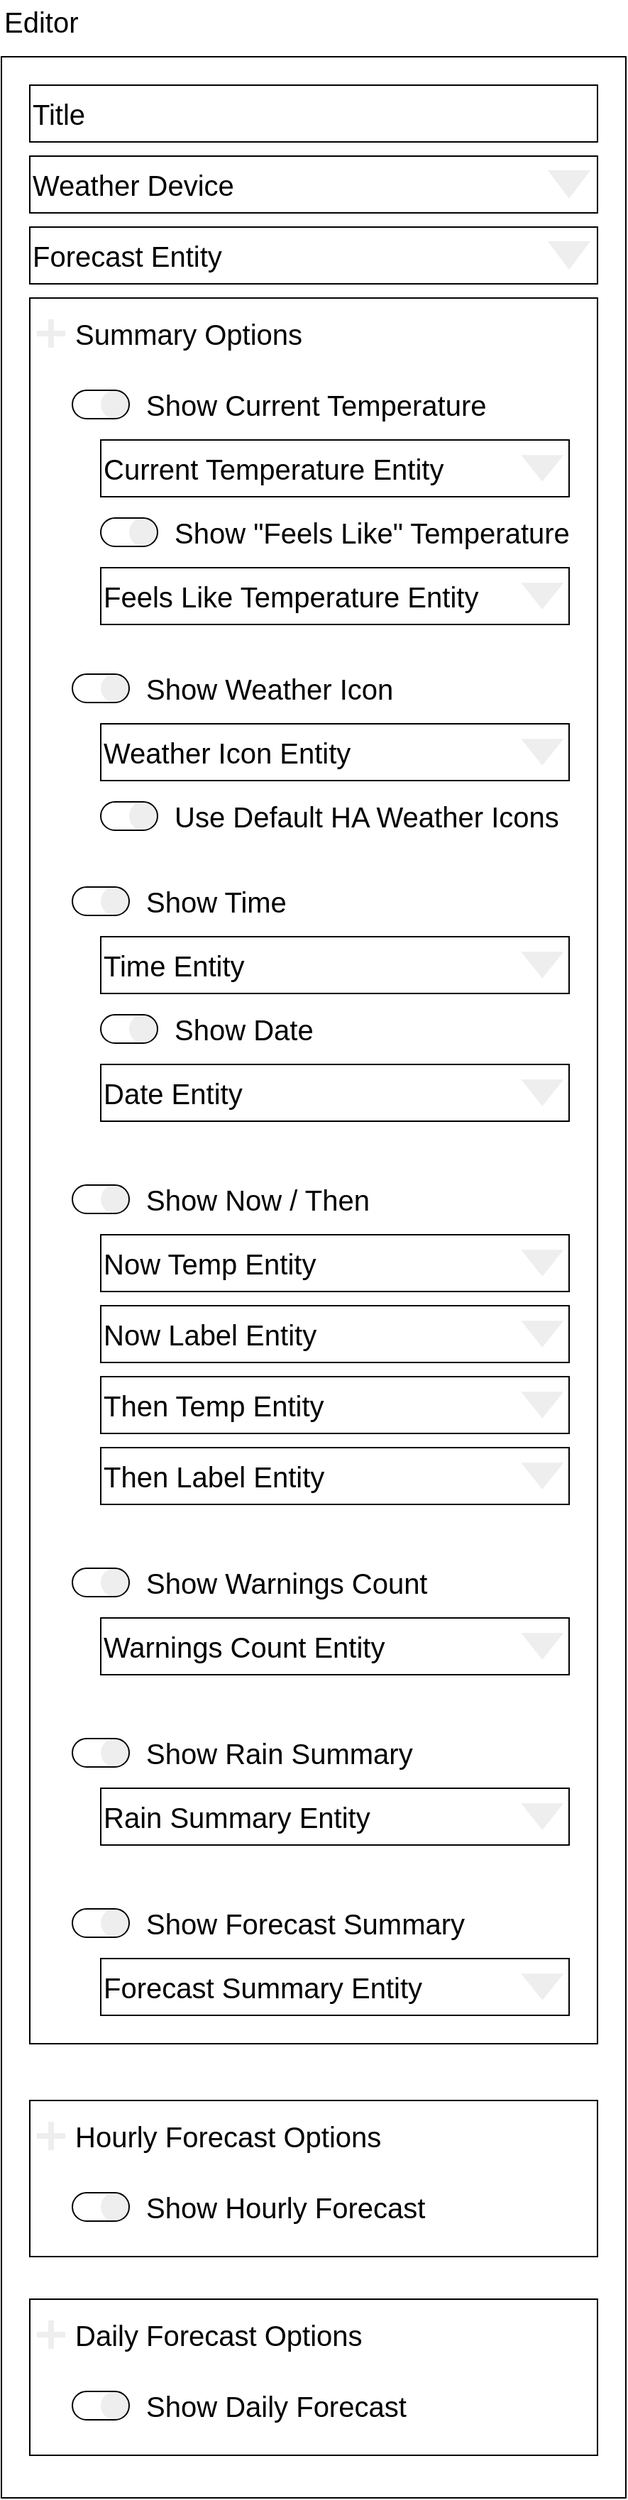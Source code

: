 <mxfile>
    <diagram id="gFYBQ6wYkl4yEIxqqVA3" name="Page-1">
        <mxGraphModel dx="724" dy="563" grid="1" gridSize="10" guides="1" tooltips="1" connect="1" arrows="1" fold="1" page="1" pageScale="1" pageWidth="827" pageHeight="1169" math="0" shadow="0">
            <root>
                <mxCell id="0"/>
                <mxCell id="1" parent="0"/>
                <mxCell id="2" value="" style="rounded=0;whiteSpace=wrap;html=1;" parent="1" vertex="1">
                    <mxGeometry x="40" y="70" width="440" height="1720" as="geometry"/>
                </mxCell>
                <mxCell id="12" value="" style="rounded=0;whiteSpace=wrap;html=1;fontSize=20;align=left;" parent="1" vertex="1">
                    <mxGeometry x="60" y="240" width="400" height="1230" as="geometry"/>
                </mxCell>
                <mxCell id="3" value="Editor" style="text;html=1;strokeColor=none;fillColor=none;align=left;verticalAlign=middle;whiteSpace=wrap;rounded=0;fontSize=20;" parent="1" vertex="1">
                    <mxGeometry x="40" y="30" width="80" height="30" as="geometry"/>
                </mxCell>
                <mxCell id="7" value="" style="group;fillColor=#eeeeee;strokeColor=#36393d;" parent="1" vertex="1" connectable="0">
                    <mxGeometry x="60" y="140" width="400" height="40" as="geometry"/>
                </mxCell>
                <mxCell id="5" value="Weather Device" style="rounded=0;whiteSpace=wrap;html=1;fontSize=20;align=left;" parent="7" vertex="1">
                    <mxGeometry width="400" height="40" as="geometry"/>
                </mxCell>
                <mxCell id="6" value="" style="triangle;whiteSpace=wrap;html=1;rotation=90;fillColor=#eeeeee;strokeColor=none;" parent="7" vertex="1">
                    <mxGeometry x="370" y="5" width="20" height="30" as="geometry"/>
                </mxCell>
                <mxCell id="8" value="" style="group" parent="1" vertex="1" connectable="0">
                    <mxGeometry x="60" y="190" width="400" height="40" as="geometry"/>
                </mxCell>
                <mxCell id="9" value="Forecast Entity" style="rounded=0;whiteSpace=wrap;html=1;fontSize=20;align=left;" parent="8" vertex="1">
                    <mxGeometry width="400" height="40" as="geometry"/>
                </mxCell>
                <mxCell id="10" value="" style="triangle;whiteSpace=wrap;html=1;rotation=90;fillColor=#eeeeee;strokeColor=none;" parent="8" vertex="1">
                    <mxGeometry x="370" y="5" width="20" height="30" as="geometry"/>
                </mxCell>
                <mxCell id="78" value="" style="group" parent="1" vertex="1" connectable="0">
                    <mxGeometry x="110" y="390" width="340" height="30" as="geometry"/>
                </mxCell>
                <mxCell id="79" value="Show &quot;Feels Like&quot; Temperature" style="rounded=0;whiteSpace=wrap;html=1;fontSize=20;align=left;strokeColor=none;fillColor=none;" parent="78" vertex="1">
                    <mxGeometry x="50" width="290" height="30" as="geometry"/>
                </mxCell>
                <mxCell id="80" value="" style="group" parent="78" vertex="1" connectable="0">
                    <mxGeometry y="5" width="40" height="20" as="geometry"/>
                </mxCell>
                <mxCell id="81" value="" style="ellipse;whiteSpace=wrap;html=1;aspect=fixed;fillColor=#eeeeee;strokeColor=none;" parent="80" vertex="1">
                    <mxGeometry x="20" width="20" height="20" as="geometry"/>
                </mxCell>
                <mxCell id="82" value="" style="rounded=1;whiteSpace=wrap;html=1;fillColor=none;arcSize=50;" parent="80" vertex="1">
                    <mxGeometry width="40" height="20" as="geometry"/>
                </mxCell>
                <mxCell id="83" value="" style="group" parent="1" vertex="1" connectable="0">
                    <mxGeometry x="90" y="860" width="220" height="30" as="geometry"/>
                </mxCell>
                <mxCell id="84" value="Show Now / Then" style="rounded=0;whiteSpace=wrap;html=1;fontSize=20;align=left;strokeColor=none;fillColor=none;" parent="83" vertex="1">
                    <mxGeometry x="50" width="170" height="30" as="geometry"/>
                </mxCell>
                <mxCell id="85" value="" style="group" parent="83" vertex="1" connectable="0">
                    <mxGeometry y="5" width="40" height="20" as="geometry"/>
                </mxCell>
                <mxCell id="86" value="" style="ellipse;whiteSpace=wrap;html=1;aspect=fixed;fillColor=#eeeeee;strokeColor=none;" parent="85" vertex="1">
                    <mxGeometry x="20" width="20" height="20" as="geometry"/>
                </mxCell>
                <mxCell id="87" value="" style="rounded=1;whiteSpace=wrap;html=1;fillColor=none;arcSize=50;" parent="85" vertex="1">
                    <mxGeometry width="40" height="20" as="geometry"/>
                </mxCell>
                <mxCell id="144" value="" style="group" parent="1" vertex="1" connectable="0">
                    <mxGeometry x="90" y="1370" width="290" height="30" as="geometry"/>
                </mxCell>
                <mxCell id="145" value="Show Forecast Summary" style="rounded=0;whiteSpace=wrap;html=1;fontSize=20;align=left;strokeColor=none;fillColor=none;" parent="144" vertex="1">
                    <mxGeometry x="50" width="240" height="30" as="geometry"/>
                </mxCell>
                <mxCell id="146" value="" style="group" parent="144" vertex="1" connectable="0">
                    <mxGeometry y="5" width="40" height="20" as="geometry"/>
                </mxCell>
                <mxCell id="147" value="" style="ellipse;whiteSpace=wrap;html=1;aspect=fixed;fillColor=#eeeeee;strokeColor=none;" parent="146" vertex="1">
                    <mxGeometry x="20" width="20" height="20" as="geometry"/>
                </mxCell>
                <mxCell id="148" value="" style="rounded=1;whiteSpace=wrap;html=1;fillColor=none;arcSize=50;" parent="146" vertex="1">
                    <mxGeometry width="40" height="20" as="geometry"/>
                </mxCell>
                <mxCell id="149" value="" style="group" parent="1" vertex="1" connectable="0">
                    <mxGeometry x="110" y="1410" width="330" height="40" as="geometry"/>
                </mxCell>
                <mxCell id="150" value="Forecast Summary Entity" style="rounded=0;whiteSpace=wrap;html=1;fontSize=20;align=left;" parent="149" vertex="1">
                    <mxGeometry width="330" height="40" as="geometry"/>
                </mxCell>
                <mxCell id="151" value="" style="triangle;whiteSpace=wrap;html=1;rotation=90;fillColor=#eeeeee;strokeColor=none;" parent="149" vertex="1">
                    <mxGeometry x="301.714" y="5" width="18.857" height="30" as="geometry"/>
                </mxCell>
                <mxCell id="34" value="" style="group" parent="1" vertex="1" connectable="0">
                    <mxGeometry x="110" y="690" width="330" height="40" as="geometry"/>
                </mxCell>
                <mxCell id="32" value="Time Entity" style="rounded=0;whiteSpace=wrap;html=1;fontSize=20;align=left;" parent="34" vertex="1">
                    <mxGeometry width="330" height="40" as="geometry"/>
                </mxCell>
                <mxCell id="33" value="" style="triangle;whiteSpace=wrap;html=1;rotation=90;fillColor=#eeeeee;strokeColor=none;" parent="34" vertex="1">
                    <mxGeometry x="301.714" y="5" width="18.857" height="30" as="geometry"/>
                </mxCell>
                <mxCell id="35" value="" style="group" parent="1" vertex="1" connectable="0">
                    <mxGeometry x="65" y="250" width="235" height="30" as="geometry"/>
                </mxCell>
                <mxCell id="14" value="" style="shape=cross;whiteSpace=wrap;html=1;fillColor=#eeeeee;strokeColor=none;" parent="35" vertex="1">
                    <mxGeometry y="5" width="20" height="20" as="geometry"/>
                </mxCell>
                <mxCell id="17" value="Summary Options" style="rounded=0;whiteSpace=wrap;html=1;fontSize=20;align=left;strokeColor=none;fillColor=none;" parent="35" vertex="1">
                    <mxGeometry x="25" width="210" height="30" as="geometry"/>
                </mxCell>
                <mxCell id="36" value="" style="group" parent="1" vertex="1" connectable="0">
                    <mxGeometry x="90" y="650" width="160" height="30" as="geometry"/>
                </mxCell>
                <mxCell id="20" value="Show Time" style="rounded=0;whiteSpace=wrap;html=1;fontSize=20;align=left;strokeColor=none;fillColor=none;" parent="36" vertex="1">
                    <mxGeometry x="50" width="110" height="30" as="geometry"/>
                </mxCell>
                <mxCell id="24" value="" style="group" parent="36" vertex="1" connectable="0">
                    <mxGeometry y="5" width="40" height="20" as="geometry"/>
                </mxCell>
                <mxCell id="19" value="" style="ellipse;whiteSpace=wrap;html=1;aspect=fixed;fillColor=#eeeeee;strokeColor=none;" parent="24" vertex="1">
                    <mxGeometry x="20" width="20" height="20" as="geometry"/>
                </mxCell>
                <mxCell id="18" value="" style="rounded=1;whiteSpace=wrap;html=1;fillColor=none;arcSize=50;" parent="24" vertex="1">
                    <mxGeometry width="40" height="20" as="geometry"/>
                </mxCell>
                <mxCell id="37" value="" style="group" parent="1" vertex="1" connectable="0">
                    <mxGeometry x="110" y="740" width="160" height="30" as="geometry"/>
                </mxCell>
                <mxCell id="25" value="Show Date" style="rounded=0;whiteSpace=wrap;html=1;fontSize=20;align=left;strokeColor=none;fillColor=none;" parent="37" vertex="1">
                    <mxGeometry x="50" width="110" height="30" as="geometry"/>
                </mxCell>
                <mxCell id="26" value="" style="group" parent="37" vertex="1" connectable="0">
                    <mxGeometry y="5" width="40" height="20" as="geometry"/>
                </mxCell>
                <mxCell id="27" value="" style="ellipse;whiteSpace=wrap;html=1;aspect=fixed;fillColor=#eeeeee;strokeColor=none;" parent="26" vertex="1">
                    <mxGeometry x="20" width="20" height="20" as="geometry"/>
                </mxCell>
                <mxCell id="28" value="" style="rounded=1;whiteSpace=wrap;html=1;fillColor=none;arcSize=50;" parent="26" vertex="1">
                    <mxGeometry width="40" height="20" as="geometry"/>
                </mxCell>
                <mxCell id="39" value="" style="group" parent="1" vertex="1" connectable="0">
                    <mxGeometry x="110" y="780" width="330" height="40" as="geometry"/>
                </mxCell>
                <mxCell id="40" value="Date Entity" style="rounded=0;whiteSpace=wrap;html=1;fontSize=20;align=left;" parent="39" vertex="1">
                    <mxGeometry width="330" height="40" as="geometry"/>
                </mxCell>
                <mxCell id="41" value="" style="triangle;whiteSpace=wrap;html=1;rotation=90;fillColor=#eeeeee;strokeColor=none;" parent="39" vertex="1">
                    <mxGeometry x="301.714" y="5" width="18.857" height="30" as="geometry"/>
                </mxCell>
                <mxCell id="42" value="" style="group" parent="1" vertex="1" connectable="0">
                    <mxGeometry x="110" y="590" width="340" height="30" as="geometry"/>
                </mxCell>
                <mxCell id="43" value="Use Default HA Weather Icons" style="rounded=0;whiteSpace=wrap;html=1;fontSize=20;align=left;strokeColor=none;fillColor=none;" parent="42" vertex="1">
                    <mxGeometry x="50" width="290" height="30" as="geometry"/>
                </mxCell>
                <mxCell id="44" value="" style="group" parent="42" vertex="1" connectable="0">
                    <mxGeometry y="5" width="40" height="20" as="geometry"/>
                </mxCell>
                <mxCell id="45" value="" style="ellipse;whiteSpace=wrap;html=1;aspect=fixed;fillColor=#eeeeee;strokeColor=none;" parent="44" vertex="1">
                    <mxGeometry x="20" width="20" height="20" as="geometry"/>
                </mxCell>
                <mxCell id="46" value="" style="rounded=1;whiteSpace=wrap;html=1;fillColor=none;arcSize=50;" parent="44" vertex="1">
                    <mxGeometry width="40" height="20" as="geometry"/>
                </mxCell>
                <mxCell id="74" value="" style="group" parent="1" vertex="1" connectable="0">
                    <mxGeometry x="110" y="430" width="330" height="40" as="geometry"/>
                </mxCell>
                <mxCell id="75" value="Feels Like Temperature Entity" style="rounded=0;whiteSpace=wrap;html=1;fontSize=20;align=left;" parent="74" vertex="1">
                    <mxGeometry width="330" height="40" as="geometry"/>
                </mxCell>
                <mxCell id="76" value="" style="triangle;whiteSpace=wrap;html=1;rotation=90;fillColor=#eeeeee;strokeColor=none;" parent="74" vertex="1">
                    <mxGeometry x="301.714" y="5" width="18.857" height="30" as="geometry"/>
                </mxCell>
                <mxCell id="88" value="" style="group" parent="1" vertex="1" connectable="0">
                    <mxGeometry x="110" y="900" width="330" height="40" as="geometry"/>
                </mxCell>
                <mxCell id="89" value="Now Temp Entity" style="rounded=0;whiteSpace=wrap;html=1;fontSize=20;align=left;" parent="88" vertex="1">
                    <mxGeometry width="330" height="40" as="geometry"/>
                </mxCell>
                <mxCell id="90" value="" style="triangle;whiteSpace=wrap;html=1;rotation=90;fillColor=#eeeeee;strokeColor=none;" parent="88" vertex="1">
                    <mxGeometry x="301.714" y="5" width="18.857" height="30" as="geometry"/>
                </mxCell>
                <mxCell id="91" value="" style="group" parent="1" vertex="1" connectable="0">
                    <mxGeometry x="110" y="950" width="330" height="40" as="geometry"/>
                </mxCell>
                <mxCell id="92" value="Now Label Entity" style="rounded=0;whiteSpace=wrap;html=1;fontSize=20;align=left;" parent="91" vertex="1">
                    <mxGeometry width="330" height="40" as="geometry"/>
                </mxCell>
                <mxCell id="93" value="" style="triangle;whiteSpace=wrap;html=1;rotation=90;fillColor=#eeeeee;strokeColor=none;" parent="91" vertex="1">
                    <mxGeometry x="301.714" y="5" width="18.857" height="30" as="geometry"/>
                </mxCell>
                <mxCell id="94" value="" style="group" parent="1" vertex="1" connectable="0">
                    <mxGeometry x="110" y="1000" width="330" height="40" as="geometry"/>
                </mxCell>
                <mxCell id="95" value="Then Temp Entity" style="rounded=0;whiteSpace=wrap;html=1;fontSize=20;align=left;" parent="94" vertex="1">
                    <mxGeometry width="330" height="40" as="geometry"/>
                </mxCell>
                <mxCell id="96" value="" style="triangle;whiteSpace=wrap;html=1;rotation=90;fillColor=#eeeeee;strokeColor=none;" parent="94" vertex="1">
                    <mxGeometry x="301.714" y="5" width="18.857" height="30" as="geometry"/>
                </mxCell>
                <mxCell id="97" value="" style="group" parent="1" vertex="1" connectable="0">
                    <mxGeometry x="110" y="1050" width="330" height="40" as="geometry"/>
                </mxCell>
                <mxCell id="98" value="Then Label Entity" style="rounded=0;whiteSpace=wrap;html=1;fontSize=20;align=left;" parent="97" vertex="1">
                    <mxGeometry width="330" height="40" as="geometry"/>
                </mxCell>
                <mxCell id="99" value="" style="triangle;whiteSpace=wrap;html=1;rotation=90;fillColor=#eeeeee;strokeColor=none;" parent="97" vertex="1">
                    <mxGeometry x="301.714" y="5" width="18.857" height="30" as="geometry"/>
                </mxCell>
                <mxCell id="100" value="" style="group" parent="1" vertex="1" connectable="0">
                    <mxGeometry x="90" y="1130" width="270" height="30" as="geometry"/>
                </mxCell>
                <mxCell id="101" value="Show Warnings Count" style="rounded=0;whiteSpace=wrap;html=1;fontSize=20;align=left;strokeColor=none;fillColor=none;" parent="100" vertex="1">
                    <mxGeometry x="50" width="220" height="30" as="geometry"/>
                </mxCell>
                <mxCell id="102" value="" style="group" parent="100" vertex="1" connectable="0">
                    <mxGeometry y="5" width="40" height="20" as="geometry"/>
                </mxCell>
                <mxCell id="103" value="" style="ellipse;whiteSpace=wrap;html=1;aspect=fixed;fillColor=#eeeeee;strokeColor=none;" parent="102" vertex="1">
                    <mxGeometry x="20" width="20" height="20" as="geometry"/>
                </mxCell>
                <mxCell id="104" value="" style="rounded=1;whiteSpace=wrap;html=1;fillColor=none;arcSize=50;" parent="102" vertex="1">
                    <mxGeometry width="40" height="20" as="geometry"/>
                </mxCell>
                <mxCell id="105" value="" style="group" parent="1" vertex="1" connectable="0">
                    <mxGeometry x="110" y="1170" width="330" height="40" as="geometry"/>
                </mxCell>
                <mxCell id="106" value="Warnings Count Entity" style="rounded=0;whiteSpace=wrap;html=1;fontSize=20;align=left;" parent="105" vertex="1">
                    <mxGeometry width="330" height="40" as="geometry"/>
                </mxCell>
                <mxCell id="107" value="" style="triangle;whiteSpace=wrap;html=1;rotation=90;fillColor=#eeeeee;strokeColor=none;" parent="105" vertex="1">
                    <mxGeometry x="301.714" y="5" width="18.857" height="30" as="geometry"/>
                </mxCell>
                <mxCell id="108" value="" style="group" parent="1" vertex="1" connectable="0">
                    <mxGeometry x="90" y="1250" width="270" height="30" as="geometry"/>
                </mxCell>
                <mxCell id="109" value="Show Rain Summary" style="rounded=0;whiteSpace=wrap;html=1;fontSize=20;align=left;strokeColor=none;fillColor=none;" parent="108" vertex="1">
                    <mxGeometry x="50" width="220" height="30" as="geometry"/>
                </mxCell>
                <mxCell id="110" value="" style="group" parent="108" vertex="1" connectable="0">
                    <mxGeometry y="5" width="40" height="20" as="geometry"/>
                </mxCell>
                <mxCell id="111" value="" style="ellipse;whiteSpace=wrap;html=1;aspect=fixed;fillColor=#eeeeee;strokeColor=none;" parent="110" vertex="1">
                    <mxGeometry x="20" width="20" height="20" as="geometry"/>
                </mxCell>
                <mxCell id="112" value="" style="rounded=1;whiteSpace=wrap;html=1;fillColor=none;arcSize=50;" parent="110" vertex="1">
                    <mxGeometry width="40" height="20" as="geometry"/>
                </mxCell>
                <mxCell id="113" value="" style="group" parent="1" vertex="1" connectable="0">
                    <mxGeometry x="110" y="1290" width="330" height="40" as="geometry"/>
                </mxCell>
                <mxCell id="114" value="Rain Summary Entity" style="rounded=0;whiteSpace=wrap;html=1;fontSize=20;align=left;" parent="113" vertex="1">
                    <mxGeometry width="330" height="40" as="geometry"/>
                </mxCell>
                <mxCell id="115" value="" style="triangle;whiteSpace=wrap;html=1;rotation=90;fillColor=#eeeeee;strokeColor=none;" parent="113" vertex="1">
                    <mxGeometry x="301.714" y="5" width="18.857" height="30" as="geometry"/>
                </mxCell>
                <mxCell id="152" value="" style="group" parent="1" vertex="1" connectable="0">
                    <mxGeometry x="90" y="300" width="340" height="40" as="geometry"/>
                </mxCell>
                <mxCell id="153" value="Show Current Temperature" style="rounded=0;whiteSpace=wrap;html=1;fontSize=20;align=left;strokeColor=none;fillColor=none;" parent="152" vertex="1">
                    <mxGeometry x="50" width="290" height="30" as="geometry"/>
                </mxCell>
                <mxCell id="154" value="" style="group" parent="152" vertex="1" connectable="0">
                    <mxGeometry y="5" width="40" height="20" as="geometry"/>
                </mxCell>
                <mxCell id="155" value="" style="ellipse;whiteSpace=wrap;html=1;aspect=fixed;fillColor=#eeeeee;strokeColor=none;" parent="154" vertex="1">
                    <mxGeometry x="20" width="20" height="20" as="geometry"/>
                </mxCell>
                <mxCell id="156" value="" style="rounded=1;whiteSpace=wrap;html=1;fillColor=none;arcSize=50;" parent="154" vertex="1">
                    <mxGeometry width="40" height="20" as="geometry"/>
                </mxCell>
                <mxCell id="157" value="" style="group" parent="1" vertex="1" connectable="0">
                    <mxGeometry x="110" y="340" width="330" height="40" as="geometry"/>
                </mxCell>
                <mxCell id="158" value="Current Temperature Entity" style="rounded=0;whiteSpace=wrap;html=1;fontSize=20;align=left;" parent="157" vertex="1">
                    <mxGeometry width="330" height="40" as="geometry"/>
                </mxCell>
                <mxCell id="159" value="" style="triangle;whiteSpace=wrap;html=1;rotation=90;fillColor=#eeeeee;strokeColor=none;" parent="157" vertex="1">
                    <mxGeometry x="301.714" y="5" width="18.857" height="30" as="geometry"/>
                </mxCell>
                <mxCell id="162" value="" style="group" parent="1" vertex="1" connectable="0">
                    <mxGeometry x="60" y="1510" width="400" height="110" as="geometry"/>
                </mxCell>
                <mxCell id="124" value="" style="rounded=0;whiteSpace=wrap;html=1;fontSize=20;align=left;" parent="162" vertex="1">
                    <mxGeometry width="400" height="110" as="geometry"/>
                </mxCell>
                <mxCell id="125" value="" style="group" parent="162" vertex="1" connectable="0">
                    <mxGeometry x="5" y="10" width="260" height="30" as="geometry"/>
                </mxCell>
                <mxCell id="126" value="" style="shape=cross;whiteSpace=wrap;html=1;fillColor=#eeeeee;strokeColor=none;" parent="125" vertex="1">
                    <mxGeometry y="5" width="20" height="20" as="geometry"/>
                </mxCell>
                <mxCell id="127" value="Hourly Forecast Options" style="rounded=0;whiteSpace=wrap;html=1;fontSize=20;align=left;strokeColor=none;fillColor=none;" parent="125" vertex="1">
                    <mxGeometry x="25" width="235" height="30" as="geometry"/>
                </mxCell>
                <mxCell id="128" value="" style="group" parent="162" vertex="1" connectable="0">
                    <mxGeometry x="30" y="60" width="340" height="30" as="geometry"/>
                </mxCell>
                <mxCell id="129" value="Show Hourly Forecast" style="rounded=0;whiteSpace=wrap;html=1;fontSize=20;align=left;strokeColor=none;fillColor=none;" parent="128" vertex="1">
                    <mxGeometry x="50" width="290" height="30" as="geometry"/>
                </mxCell>
                <mxCell id="130" value="" style="group" parent="128" vertex="1" connectable="0">
                    <mxGeometry y="5" width="40" height="20" as="geometry"/>
                </mxCell>
                <mxCell id="131" value="" style="ellipse;whiteSpace=wrap;html=1;aspect=fixed;fillColor=#eeeeee;strokeColor=none;" parent="130" vertex="1">
                    <mxGeometry x="20" width="20" height="20" as="geometry"/>
                </mxCell>
                <mxCell id="132" value="" style="rounded=1;whiteSpace=wrap;html=1;fillColor=none;arcSize=50;" parent="130" vertex="1">
                    <mxGeometry width="40" height="20" as="geometry"/>
                </mxCell>
                <mxCell id="163" value="" style="group" parent="1" vertex="1" connectable="0">
                    <mxGeometry x="60" y="1650" width="400" height="110" as="geometry"/>
                </mxCell>
                <mxCell id="133" value="" style="rounded=0;whiteSpace=wrap;html=1;fontSize=20;align=left;" parent="163" vertex="1">
                    <mxGeometry width="400" height="110" as="geometry"/>
                </mxCell>
                <mxCell id="134" value="" style="group" parent="163" vertex="1" connectable="0">
                    <mxGeometry x="5" y="10" width="260" height="30" as="geometry"/>
                </mxCell>
                <mxCell id="135" value="" style="shape=cross;whiteSpace=wrap;html=1;fillColor=#eeeeee;strokeColor=none;" parent="134" vertex="1">
                    <mxGeometry y="5" width="20" height="20" as="geometry"/>
                </mxCell>
                <mxCell id="136" value="Daily Forecast Options" style="rounded=0;whiteSpace=wrap;html=1;fontSize=20;align=left;strokeColor=none;fillColor=none;" parent="134" vertex="1">
                    <mxGeometry x="25" width="235" height="30" as="geometry"/>
                </mxCell>
                <mxCell id="137" value="" style="group" parent="163" vertex="1" connectable="0">
                    <mxGeometry x="30" y="60" width="340" height="30" as="geometry"/>
                </mxCell>
                <mxCell id="138" value="Show Daily Forecast" style="rounded=0;whiteSpace=wrap;html=1;fontSize=20;align=left;strokeColor=none;fillColor=none;" parent="137" vertex="1">
                    <mxGeometry x="50" width="290" height="30" as="geometry"/>
                </mxCell>
                <mxCell id="139" value="" style="group" parent="137" vertex="1" connectable="0">
                    <mxGeometry y="5" width="40" height="20" as="geometry"/>
                </mxCell>
                <mxCell id="140" value="" style="ellipse;whiteSpace=wrap;html=1;aspect=fixed;fillColor=#eeeeee;strokeColor=none;" parent="139" vertex="1">
                    <mxGeometry x="20" width="20" height="20" as="geometry"/>
                </mxCell>
                <mxCell id="141" value="" style="rounded=1;whiteSpace=wrap;html=1;fillColor=none;arcSize=50;" parent="139" vertex="1">
                    <mxGeometry width="40" height="20" as="geometry"/>
                </mxCell>
                <mxCell id="164" value="" style="group;fillColor=#eeeeee;strokeColor=#36393d;" parent="1" vertex="1" connectable="0">
                    <mxGeometry x="60" y="90" width="400" height="40" as="geometry"/>
                </mxCell>
                <mxCell id="165" value="Title" style="rounded=0;whiteSpace=wrap;html=1;fontSize=20;align=left;" parent="164" vertex="1">
                    <mxGeometry width="400" height="40" as="geometry"/>
                </mxCell>
                <mxCell id="166" value="" style="group" vertex="1" connectable="0" parent="1">
                    <mxGeometry x="90" y="500" width="340" height="40" as="geometry"/>
                </mxCell>
                <mxCell id="167" value="Show Weather Icon" style="rounded=0;whiteSpace=wrap;html=1;fontSize=20;align=left;strokeColor=none;fillColor=none;" vertex="1" parent="166">
                    <mxGeometry x="50" width="290" height="30" as="geometry"/>
                </mxCell>
                <mxCell id="168" value="" style="group" vertex="1" connectable="0" parent="166">
                    <mxGeometry y="5" width="40" height="20" as="geometry"/>
                </mxCell>
                <mxCell id="169" value="" style="ellipse;whiteSpace=wrap;html=1;aspect=fixed;fillColor=#eeeeee;strokeColor=none;" vertex="1" parent="168">
                    <mxGeometry x="20" width="20" height="20" as="geometry"/>
                </mxCell>
                <mxCell id="170" value="" style="rounded=1;whiteSpace=wrap;html=1;fillColor=none;arcSize=50;" vertex="1" parent="168">
                    <mxGeometry width="40" height="20" as="geometry"/>
                </mxCell>
                <mxCell id="171" value="" style="group" vertex="1" connectable="0" parent="1">
                    <mxGeometry x="110" y="540" width="330" height="40" as="geometry"/>
                </mxCell>
                <mxCell id="172" value="Weather Icon Entity" style="rounded=0;whiteSpace=wrap;html=1;fontSize=20;align=left;" vertex="1" parent="171">
                    <mxGeometry width="330" height="40" as="geometry"/>
                </mxCell>
                <mxCell id="173" value="" style="triangle;whiteSpace=wrap;html=1;rotation=90;fillColor=#eeeeee;strokeColor=none;" vertex="1" parent="171">
                    <mxGeometry x="301.714" y="5" width="18.857" height="30" as="geometry"/>
                </mxCell>
            </root>
        </mxGraphModel>
    </diagram>
</mxfile>